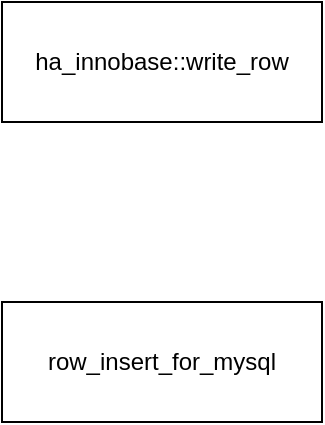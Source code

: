 <mxfile version="13.6.5" type="github">
  <diagram id="26kdJRuqCQegP6NZ71eM" name="Page-1">
    <mxGraphModel dx="1331" dy="696" grid="1" gridSize="10" guides="1" tooltips="1" connect="1" arrows="1" fold="1" page="1" pageScale="1" pageWidth="827" pageHeight="1169" math="0" shadow="0">
      <root>
        <mxCell id="0" />
        <mxCell id="1" parent="0" />
        <mxCell id="SZ_c_wbg-18-UfX0OG9w-2" value="ha_innobase::write_row" style="rounded=0;whiteSpace=wrap;html=1;" vertex="1" parent="1">
          <mxGeometry x="80" y="80" width="160" height="60" as="geometry" />
        </mxCell>
        <mxCell id="SZ_c_wbg-18-UfX0OG9w-4" value="row_insert_for_mysql" style="rounded=0;whiteSpace=wrap;html=1;" vertex="1" parent="1">
          <mxGeometry x="80" y="230" width="160" height="60" as="geometry" />
        </mxCell>
      </root>
    </mxGraphModel>
  </diagram>
</mxfile>
